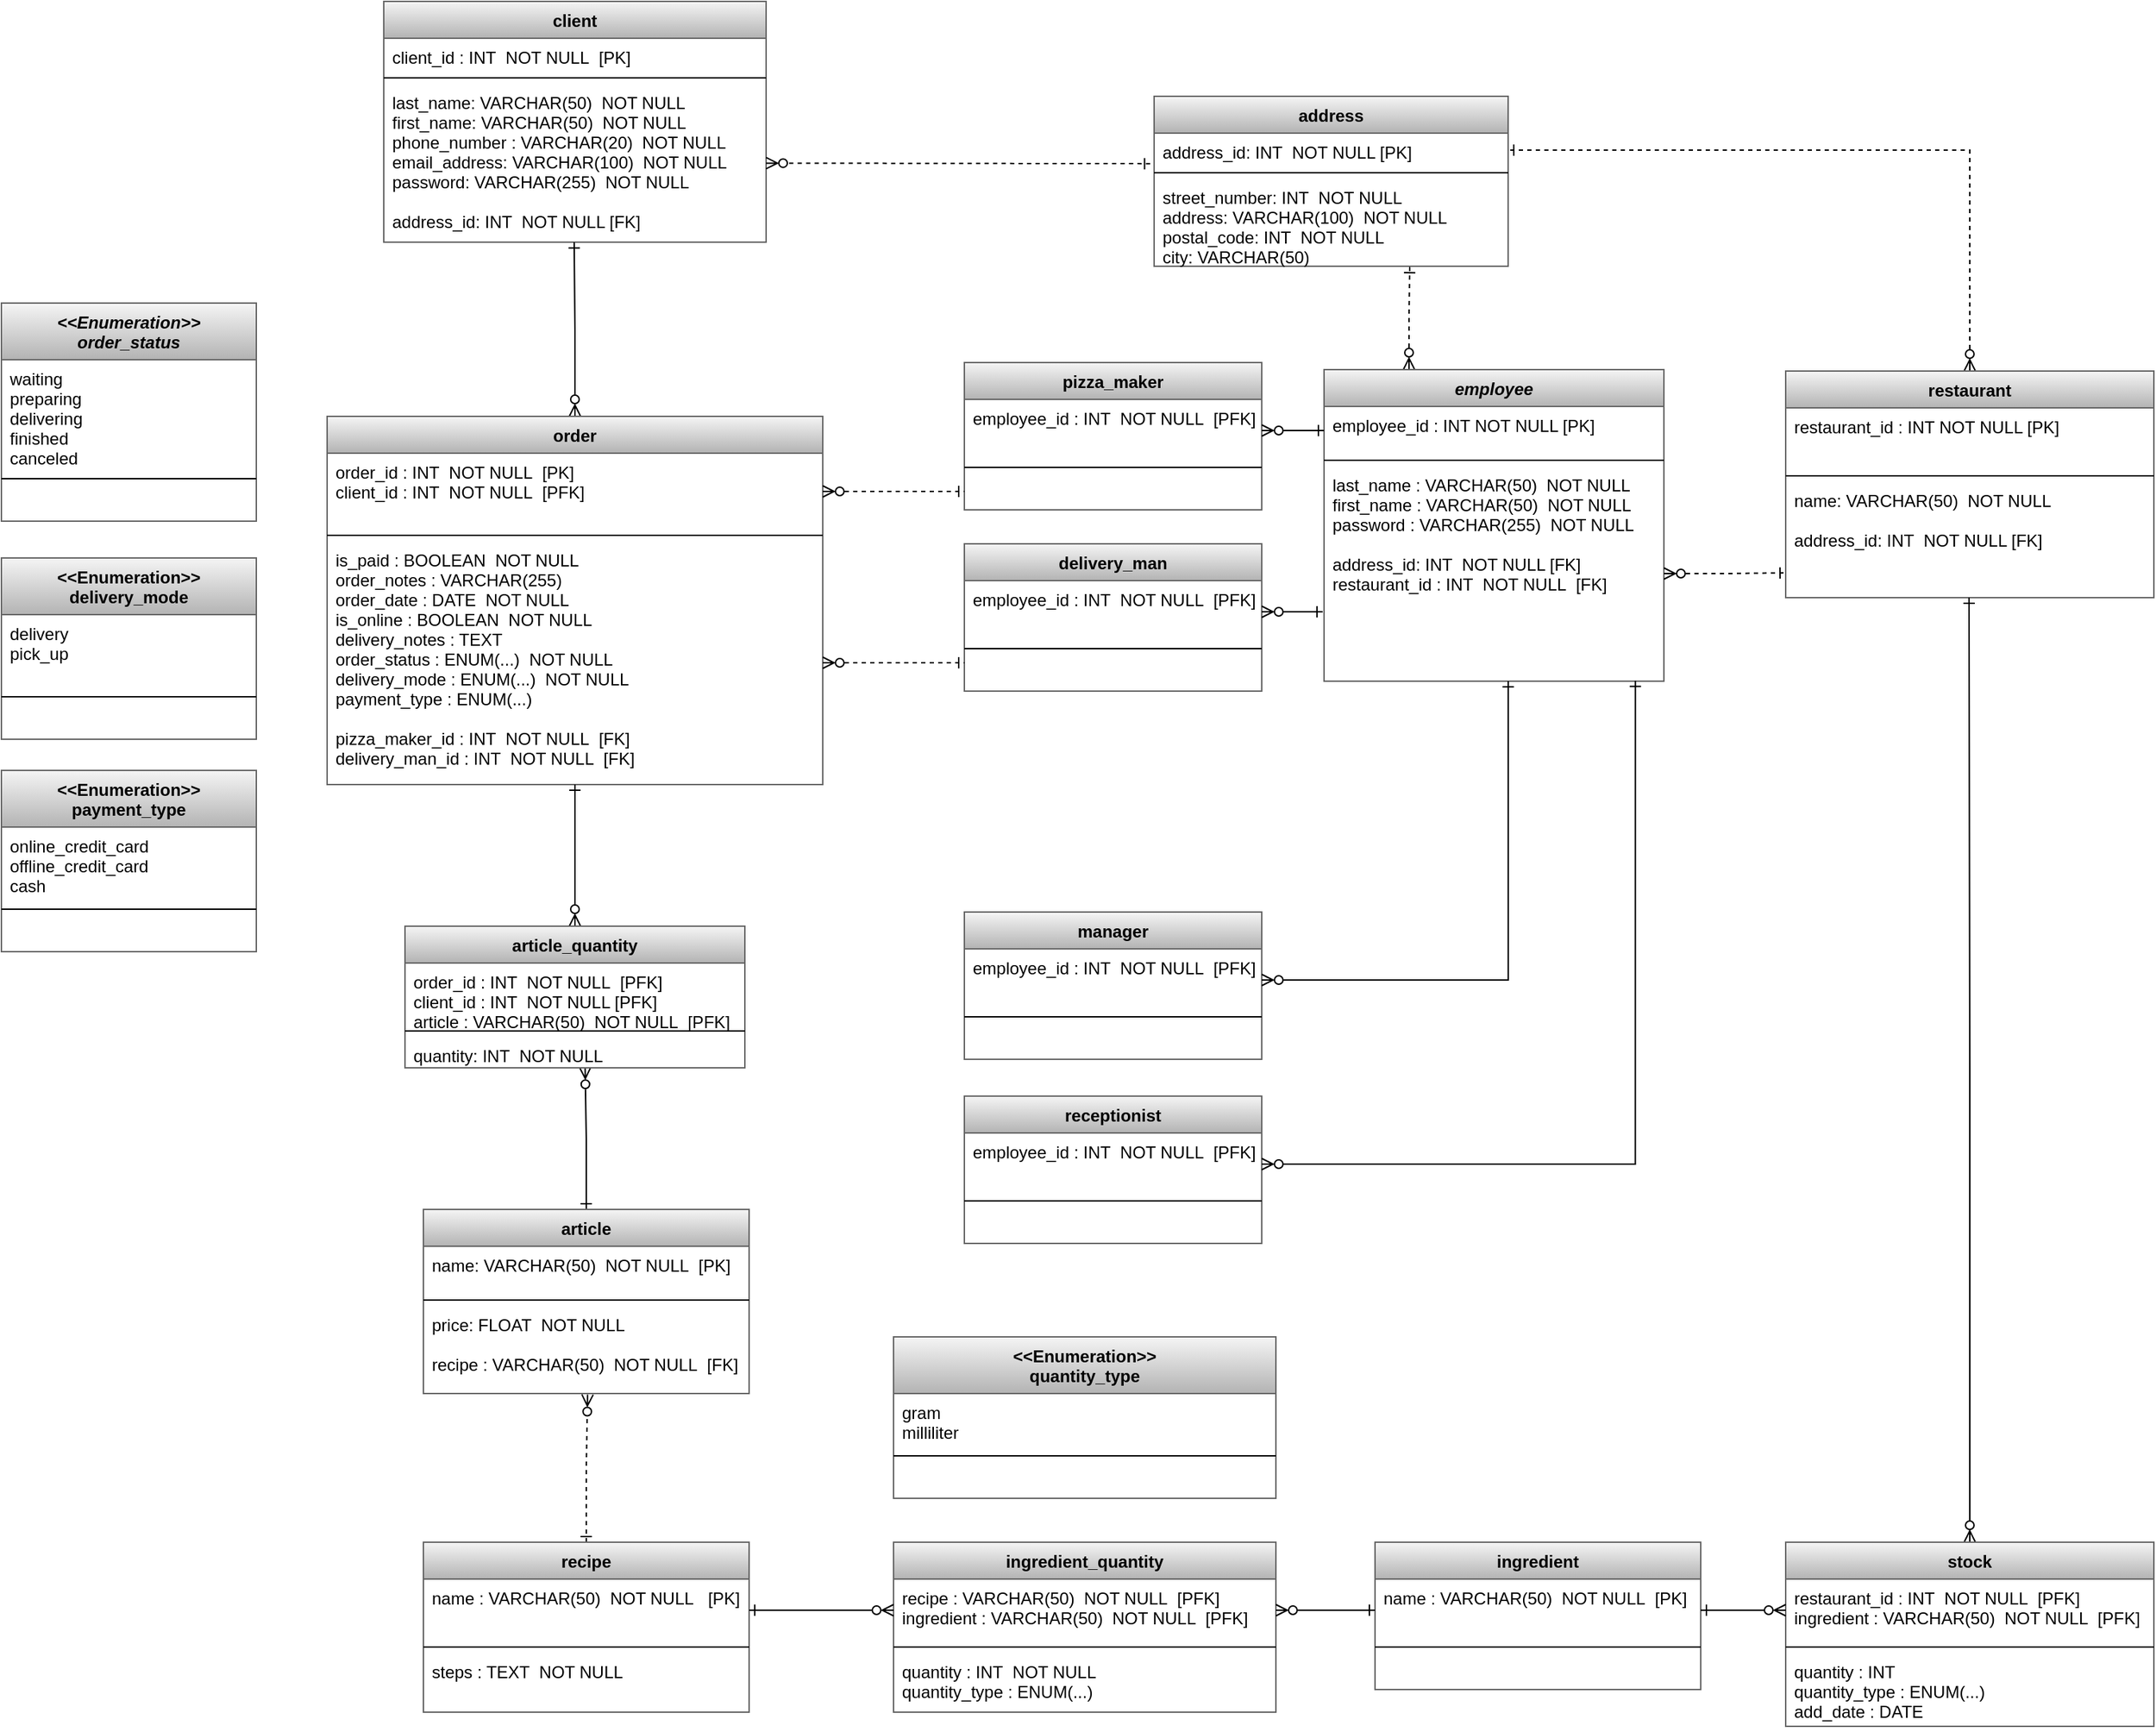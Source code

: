<mxfile version="20.2.6" type="device"><diagram id="4pZE0eaLuYek-F89iUta" name="Page-1"><mxGraphModel dx="2253" dy="794" grid="1" gridSize="10" guides="1" tooltips="1" connect="1" arrows="1" fold="1" page="1" pageScale="1" pageWidth="827" pageHeight="1169" math="0" shadow="0"><root><mxCell id="0"/><mxCell id="1" parent="0"/><mxCell id="tlW0djvK44GhxYyLrSYD-18" value="client" style="swimlane;fontStyle=1;align=center;verticalAlign=top;childLayout=stackLayout;horizontal=1;startSize=26;horizontalStack=0;resizeParent=1;resizeParentMax=0;resizeLast=0;collapsible=1;marginBottom=0;fillColor=#f5f5f5;gradientColor=#b3b3b3;strokeColor=#666666;" parent="1" vertex="1"><mxGeometry x="-540" y="37" width="270" height="170" as="geometry"/></mxCell><mxCell id="tlW0djvK44GhxYyLrSYD-19" value="client_id : INT  NOT NULL  [PK]" style="text;strokeColor=none;fillColor=none;align=left;verticalAlign=top;spacingLeft=4;spacingRight=4;overflow=hidden;rotatable=0;points=[[0,0.5],[1,0.5]];portConstraint=eastwest;" parent="tlW0djvK44GhxYyLrSYD-18" vertex="1"><mxGeometry y="26" width="270" height="24" as="geometry"/></mxCell><mxCell id="tlW0djvK44GhxYyLrSYD-20" value="" style="line;strokeWidth=1;fillColor=none;align=left;verticalAlign=middle;spacingTop=-1;spacingLeft=3;spacingRight=3;rotatable=0;labelPosition=right;points=[];portConstraint=eastwest;" parent="tlW0djvK44GhxYyLrSYD-18" vertex="1"><mxGeometry y="50" width="270" height="8" as="geometry"/></mxCell><mxCell id="tlW0djvK44GhxYyLrSYD-21" value="last_name: VARCHAR(50)  NOT NULL&#10;first_name: VARCHAR(50)  NOT NULL&#10;phone_number : VARCHAR(20)  NOT NULL&#10;email_address: VARCHAR(100)  NOT NULL&#10;password: VARCHAR(255)  NOT NULL&#10;&#10;address_id: INT  NOT NULL [FK]" style="text;strokeColor=none;fillColor=none;align=left;verticalAlign=top;spacingLeft=4;spacingRight=4;overflow=hidden;rotatable=0;points=[[0,0.5],[1,0.5]];portConstraint=eastwest;" parent="tlW0djvK44GhxYyLrSYD-18" vertex="1"><mxGeometry y="58" width="270" height="112" as="geometry"/></mxCell><mxCell id="YXLJD_VavkNt5PV0fLGa-75" style="edgeStyle=orthogonalEdgeStyle;rounded=0;orthogonalLoop=1;jettySize=auto;html=1;exitX=0.25;exitY=0;exitDx=0;exitDy=0;entryX=0.722;entryY=1.009;entryDx=0;entryDy=0;entryPerimeter=0;startArrow=ERzeroToMany;startFill=0;endArrow=ERone;endFill=0;dashed=1;" parent="1" source="tlW0djvK44GhxYyLrSYD-23" target="tlW0djvK44GhxYyLrSYD-88" edge="1"><mxGeometry relative="1" as="geometry"/></mxCell><mxCell id="tlW0djvK44GhxYyLrSYD-23" value="employee" style="swimlane;fontStyle=3;align=center;verticalAlign=top;childLayout=stackLayout;horizontal=1;startSize=26;horizontalStack=0;resizeParent=1;resizeParentMax=0;resizeLast=0;collapsible=1;marginBottom=0;fillColor=#f5f5f5;gradientColor=#b3b3b3;strokeColor=#666666;" parent="1" vertex="1"><mxGeometry x="124" y="297" width="240" height="220" as="geometry"><mxRectangle x="340" y="87" width="80" height="26" as="alternateBounds"/></mxGeometry></mxCell><mxCell id="tlW0djvK44GhxYyLrSYD-24" value="employee_id : INT NOT NULL [PK]" style="text;strokeColor=none;fillColor=none;align=left;verticalAlign=top;spacingLeft=4;spacingRight=4;overflow=hidden;rotatable=0;points=[[0,0.5],[1,0.5]];portConstraint=eastwest;" parent="tlW0djvK44GhxYyLrSYD-23" vertex="1"><mxGeometry y="26" width="240" height="34" as="geometry"/></mxCell><mxCell id="tlW0djvK44GhxYyLrSYD-25" value="" style="line;strokeWidth=1;fillColor=none;align=left;verticalAlign=middle;spacingTop=-1;spacingLeft=3;spacingRight=3;rotatable=0;labelPosition=right;points=[];portConstraint=eastwest;" parent="tlW0djvK44GhxYyLrSYD-23" vertex="1"><mxGeometry y="60" width="240" height="8" as="geometry"/></mxCell><mxCell id="tlW0djvK44GhxYyLrSYD-26" value="last_name : VARCHAR(50)  NOT NULL&#10;first_name : VARCHAR(50)  NOT NULL&#10;password : VARCHAR(255)  NOT NULL&#10;&#10;address_id: INT  NOT NULL [FK]&#10;restaurant_id : INT  NOT NULL  [FK]&#10;" style="text;strokeColor=none;fillColor=none;align=left;verticalAlign=top;spacingLeft=4;spacingRight=4;overflow=hidden;rotatable=0;points=[[0,0.5],[1,0.5]];portConstraint=eastwest;" parent="tlW0djvK44GhxYyLrSYD-23" vertex="1"><mxGeometry y="68" width="240" height="152" as="geometry"/></mxCell><mxCell id="YXLJD_VavkNt5PV0fLGa-41" style="edgeStyle=orthogonalEdgeStyle;rounded=0;orthogonalLoop=1;jettySize=auto;html=1;exitX=0.5;exitY=0;exitDx=0;exitDy=0;entryX=0.498;entryY=1.001;entryDx=0;entryDy=0;entryPerimeter=0;startArrow=ERzeroToMany;startFill=0;endArrow=ERone;endFill=0;" parent="1" source="tlW0djvK44GhxYyLrSYD-27" target="tlW0djvK44GhxYyLrSYD-21" edge="1"><mxGeometry relative="1" as="geometry"/></mxCell><mxCell id="tlW0djvK44GhxYyLrSYD-27" value="order" style="swimlane;fontStyle=1;align=center;verticalAlign=top;childLayout=stackLayout;horizontal=1;startSize=26;horizontalStack=0;resizeParent=1;resizeParentMax=0;resizeLast=0;collapsible=1;marginBottom=0;fillColor=#f5f5f5;gradientColor=#b3b3b3;strokeColor=#666666;" parent="1" vertex="1"><mxGeometry x="-580" y="330" width="350" height="260" as="geometry"/></mxCell><mxCell id="tlW0djvK44GhxYyLrSYD-28" value="order_id : INT  NOT NULL  [PK]&#10;client_id : INT  NOT NULL  [PFK]" style="text;strokeColor=none;fillColor=none;align=left;verticalAlign=top;spacingLeft=4;spacingRight=4;overflow=hidden;rotatable=0;points=[[0,0.5],[1,0.5]];portConstraint=eastwest;" parent="tlW0djvK44GhxYyLrSYD-27" vertex="1"><mxGeometry y="26" width="350" height="54" as="geometry"/></mxCell><mxCell id="tlW0djvK44GhxYyLrSYD-29" value="" style="line;strokeWidth=1;fillColor=none;align=left;verticalAlign=middle;spacingTop=-1;spacingLeft=3;spacingRight=3;rotatable=0;labelPosition=right;points=[];portConstraint=eastwest;" parent="tlW0djvK44GhxYyLrSYD-27" vertex="1"><mxGeometry y="80" width="350" height="8" as="geometry"/></mxCell><mxCell id="tlW0djvK44GhxYyLrSYD-30" value="is_paid : BOOLEAN  NOT NULL&#10;order_notes : VARCHAR(255)&#10;order_date : DATE  NOT NULL&#10;is_online : BOOLEAN  NOT NULL&#10;delivery_notes : TEXT&#10;order_status : ENUM(...)  NOT NULL&#10;delivery_mode : ENUM(...)  NOT NULL&#10;payment_type : ENUM(...)&#10;&#10;pizza_maker_id : INT  NOT NULL  [FK]&#10;delivery_man_id : INT  NOT NULL  [FK]" style="text;strokeColor=none;fillColor=none;align=left;verticalAlign=top;spacingLeft=4;spacingRight=4;overflow=hidden;rotatable=0;points=[[0,0.5],[1,0.5]];portConstraint=eastwest;" parent="tlW0djvK44GhxYyLrSYD-27" vertex="1"><mxGeometry y="88" width="350" height="172" as="geometry"/></mxCell><mxCell id="tlW0djvK44GhxYyLrSYD-31" value="&lt;&lt;Enumeration&gt;&gt;&#10;payment_type" style="swimlane;fontStyle=1;align=center;verticalAlign=top;childLayout=stackLayout;horizontal=1;startSize=40;horizontalStack=0;resizeParent=1;resizeParentMax=0;resizeLast=0;collapsible=1;marginBottom=0;fillColor=#f5f5f5;gradientColor=#b3b3b3;strokeColor=#666666;" parent="1" vertex="1"><mxGeometry x="-810" y="580" width="180" height="128" as="geometry"/></mxCell><mxCell id="tlW0djvK44GhxYyLrSYD-32" value="online_credit_card&#10;offline_credit_card&#10;cash" style="text;strokeColor=none;fillColor=none;align=left;verticalAlign=top;spacingLeft=4;spacingRight=4;overflow=hidden;rotatable=0;points=[[0,0.5],[1,0.5]];portConstraint=eastwest;" parent="tlW0djvK44GhxYyLrSYD-31" vertex="1"><mxGeometry y="40" width="180" height="54" as="geometry"/></mxCell><mxCell id="tlW0djvK44GhxYyLrSYD-33" value="" style="line;strokeWidth=1;fillColor=none;align=left;verticalAlign=middle;spacingTop=-1;spacingLeft=3;spacingRight=3;rotatable=0;labelPosition=right;points=[];portConstraint=eastwest;" parent="tlW0djvK44GhxYyLrSYD-31" vertex="1"><mxGeometry y="94" width="180" height="8" as="geometry"/></mxCell><mxCell id="tlW0djvK44GhxYyLrSYD-34" value=" " style="text;strokeColor=none;fillColor=none;align=left;verticalAlign=top;spacingLeft=4;spacingRight=4;overflow=hidden;rotatable=0;points=[[0,0.5],[1,0.5]];portConstraint=eastwest;" parent="tlW0djvK44GhxYyLrSYD-31" vertex="1"><mxGeometry y="102" width="180" height="26" as="geometry"/></mxCell><mxCell id="YXLJD_VavkNt5PV0fLGa-74" style="edgeStyle=orthogonalEdgeStyle;rounded=0;orthogonalLoop=1;jettySize=auto;html=1;exitX=0.5;exitY=0;exitDx=0;exitDy=0;entryX=0.53;entryY=0.982;entryDx=0;entryDy=0;entryPerimeter=0;startArrow=ERone;startFill=0;endArrow=ERzeroToMany;endFill=0;" parent="1" source="tlW0djvK44GhxYyLrSYD-35" target="YXLJD_VavkNt5PV0fLGa-7" edge="1"><mxGeometry relative="1" as="geometry"/></mxCell><mxCell id="tlW0djvK44GhxYyLrSYD-35" value="article" style="swimlane;fontStyle=1;align=center;verticalAlign=top;childLayout=stackLayout;horizontal=1;startSize=26;horizontalStack=0;resizeParent=1;resizeParentMax=0;resizeLast=0;collapsible=1;marginBottom=0;fillColor=#f5f5f5;gradientColor=#b3b3b3;strokeColor=#666666;" parent="1" vertex="1"><mxGeometry x="-512" y="890" width="230" height="130" as="geometry"/></mxCell><mxCell id="tlW0djvK44GhxYyLrSYD-36" value="name: VARCHAR(50)  NOT NULL  [PK]&#10;" style="text;strokeColor=none;fillColor=none;align=left;verticalAlign=top;spacingLeft=4;spacingRight=4;overflow=hidden;rotatable=0;points=[[0,0.5],[1,0.5]];portConstraint=eastwest;" parent="tlW0djvK44GhxYyLrSYD-35" vertex="1"><mxGeometry y="26" width="230" height="34" as="geometry"/></mxCell><mxCell id="tlW0djvK44GhxYyLrSYD-37" value="" style="line;strokeWidth=1;fillColor=none;align=left;verticalAlign=middle;spacingTop=-1;spacingLeft=3;spacingRight=3;rotatable=0;labelPosition=right;points=[];portConstraint=eastwest;" parent="tlW0djvK44GhxYyLrSYD-35" vertex="1"><mxGeometry y="60" width="230" height="8" as="geometry"/></mxCell><mxCell id="tlW0djvK44GhxYyLrSYD-38" value="price: FLOAT  NOT NULL&#10;&#10;recipe : VARCHAR(50)  NOT NULL  [FK]" style="text;strokeColor=none;fillColor=none;align=left;verticalAlign=top;spacingLeft=4;spacingRight=4;overflow=hidden;rotatable=0;points=[[0,0.5],[1,0.5]];portConstraint=eastwest;" parent="tlW0djvK44GhxYyLrSYD-35" vertex="1"><mxGeometry y="68" width="230" height="62" as="geometry"/></mxCell><mxCell id="YXLJD_VavkNt5PV0fLGa-2" style="edgeStyle=orthogonalEdgeStyle;rounded=0;orthogonalLoop=1;jettySize=auto;html=1;exitX=0.5;exitY=0;exitDx=0;exitDy=0;entryX=1;entryY=0.5;entryDx=0;entryDy=0;endArrow=ERone;endFill=0;startArrow=ERzeroToMany;startFill=0;dashed=1;" parent="1" source="tlW0djvK44GhxYyLrSYD-40" target="tlW0djvK44GhxYyLrSYD-86" edge="1"><mxGeometry relative="1" as="geometry"/></mxCell><mxCell id="tlW0djvK44GhxYyLrSYD-40" value="restaurant" style="swimlane;fontStyle=1;align=center;verticalAlign=top;childLayout=stackLayout;horizontal=1;startSize=26;horizontalStack=0;resizeParent=1;resizeParentMax=0;resizeLast=0;collapsible=1;marginBottom=0;fillColor=#f5f5f5;gradientColor=#b3b3b3;strokeColor=#666666;" parent="1" vertex="1"><mxGeometry x="450" y="298" width="260" height="160" as="geometry"/></mxCell><mxCell id="tlW0djvK44GhxYyLrSYD-41" value="restaurant_id : INT NOT NULL [PK]" style="text;strokeColor=none;fillColor=none;align=left;verticalAlign=top;spacingLeft=4;spacingRight=4;overflow=hidden;rotatable=0;points=[[0,0.5],[1,0.5]];portConstraint=eastwest;" parent="tlW0djvK44GhxYyLrSYD-40" vertex="1"><mxGeometry y="26" width="260" height="44" as="geometry"/></mxCell><mxCell id="tlW0djvK44GhxYyLrSYD-42" value="" style="line;strokeWidth=1;fillColor=none;align=left;verticalAlign=middle;spacingTop=-1;spacingLeft=3;spacingRight=3;rotatable=0;labelPosition=right;points=[];portConstraint=eastwest;" parent="tlW0djvK44GhxYyLrSYD-40" vertex="1"><mxGeometry y="70" width="260" height="8" as="geometry"/></mxCell><mxCell id="tlW0djvK44GhxYyLrSYD-43" value="name: VARCHAR(50)  NOT NULL&#10;&#10;address_id: INT  NOT NULL [FK]&#10;" style="text;strokeColor=none;fillColor=none;align=left;verticalAlign=top;spacingLeft=4;spacingRight=4;overflow=hidden;rotatable=0;points=[[0,0.5],[1,0.5]];portConstraint=eastwest;" parent="tlW0djvK44GhxYyLrSYD-40" vertex="1"><mxGeometry y="78" width="260" height="82" as="geometry"/></mxCell><mxCell id="YXLJD_VavkNt5PV0fLGa-3" style="edgeStyle=orthogonalEdgeStyle;rounded=0;orthogonalLoop=1;jettySize=auto;html=1;exitX=0.5;exitY=0;exitDx=0;exitDy=0;entryX=0.504;entryY=1.012;entryDx=0;entryDy=0;entryPerimeter=0;dashed=1;startArrow=ERone;startFill=0;endArrow=ERzeroToMany;endFill=0;" parent="1" source="tlW0djvK44GhxYyLrSYD-81" target="tlW0djvK44GhxYyLrSYD-38" edge="1"><mxGeometry relative="1" as="geometry"/></mxCell><mxCell id="tlW0djvK44GhxYyLrSYD-81" value="recipe" style="swimlane;fontStyle=1;align=center;verticalAlign=top;childLayout=stackLayout;horizontal=1;startSize=26;horizontalStack=0;resizeParent=1;resizeParentMax=0;resizeLast=0;collapsible=1;marginBottom=0;fillColor=#f5f5f5;gradientColor=#b3b3b3;strokeColor=#666666;" parent="1" vertex="1"><mxGeometry x="-512" y="1125" width="230" height="120" as="geometry"/></mxCell><mxCell id="tlW0djvK44GhxYyLrSYD-82" value="name : VARCHAR(50)  NOT NULL   [PK]&#10;" style="text;strokeColor=none;fillColor=none;align=left;verticalAlign=top;spacingLeft=4;spacingRight=4;overflow=hidden;rotatable=0;points=[[0,0.5],[1,0.5]];portConstraint=eastwest;" parent="tlW0djvK44GhxYyLrSYD-81" vertex="1"><mxGeometry y="26" width="230" height="44" as="geometry"/></mxCell><mxCell id="tlW0djvK44GhxYyLrSYD-83" value="" style="line;strokeWidth=1;fillColor=none;align=left;verticalAlign=middle;spacingTop=-1;spacingLeft=3;spacingRight=3;rotatable=0;labelPosition=right;points=[];portConstraint=eastwest;" parent="tlW0djvK44GhxYyLrSYD-81" vertex="1"><mxGeometry y="70" width="230" height="8" as="geometry"/></mxCell><mxCell id="tlW0djvK44GhxYyLrSYD-84" value="steps : TEXT  NOT NULL" style="text;strokeColor=none;fillColor=none;align=left;verticalAlign=top;spacingLeft=4;spacingRight=4;overflow=hidden;rotatable=0;points=[[0,0.5],[1,0.5]];portConstraint=eastwest;" parent="tlW0djvK44GhxYyLrSYD-81" vertex="1"><mxGeometry y="78" width="230" height="42" as="geometry"/></mxCell><mxCell id="tlW0djvK44GhxYyLrSYD-85" value="address" style="swimlane;fontStyle=1;align=center;verticalAlign=top;childLayout=stackLayout;horizontal=1;startSize=26;horizontalStack=0;resizeParent=1;resizeParentMax=0;resizeLast=0;collapsible=1;marginBottom=0;fillColor=#f5f5f5;gradientColor=#b3b3b3;strokeColor=#666666;" parent="1" vertex="1"><mxGeometry x="4" y="104" width="250" height="120" as="geometry"/></mxCell><mxCell id="tlW0djvK44GhxYyLrSYD-86" value="address_id: INT  NOT NULL [PK]" style="text;strokeColor=none;fillColor=none;align=left;verticalAlign=top;spacingLeft=4;spacingRight=4;overflow=hidden;rotatable=0;points=[[0,0.5],[1,0.5]];portConstraint=eastwest;" parent="tlW0djvK44GhxYyLrSYD-85" vertex="1"><mxGeometry y="26" width="250" height="24" as="geometry"/></mxCell><mxCell id="tlW0djvK44GhxYyLrSYD-87" value="" style="line;strokeWidth=1;fillColor=none;align=left;verticalAlign=middle;spacingTop=-1;spacingLeft=3;spacingRight=3;rotatable=0;labelPosition=right;points=[];portConstraint=eastwest;" parent="tlW0djvK44GhxYyLrSYD-85" vertex="1"><mxGeometry y="50" width="250" height="8" as="geometry"/></mxCell><mxCell id="tlW0djvK44GhxYyLrSYD-88" value="street_number: INT  NOT NULL&#10;address: VARCHAR(100)  NOT NULL&#10;postal_code: INT  NOT NULL&#10;city: VARCHAR(50)" style="text;strokeColor=none;fillColor=none;align=left;verticalAlign=top;spacingLeft=4;spacingRight=4;overflow=hidden;rotatable=0;points=[[0,0.5],[1,0.5]];portConstraint=eastwest;" parent="tlW0djvK44GhxYyLrSYD-85" vertex="1"><mxGeometry y="58" width="250" height="62" as="geometry"/></mxCell><mxCell id="tlW0djvK44GhxYyLrSYD-89" value="" style="endArrow=ERzeroToMany;html=1;rounded=0;dashed=1;endFill=0;startArrow=ERone;startFill=0;exitX=-0.011;exitY=0.899;exitDx=0;exitDy=0;exitPerimeter=0;" parent="1" source="tlW0djvK44GhxYyLrSYD-86" target="tlW0djvK44GhxYyLrSYD-21" edge="1"><mxGeometry width="50" height="50" relative="1" as="geometry"><mxPoint x="-10" y="150" as="sourcePoint"/><mxPoint x="290" y="310" as="targetPoint"/></mxGeometry></mxCell><mxCell id="tlW0djvK44GhxYyLrSYD-114" value="ingredient" style="swimlane;fontStyle=1;align=center;verticalAlign=top;childLayout=stackLayout;horizontal=1;startSize=26;horizontalStack=0;resizeParent=1;resizeParentMax=0;resizeLast=0;collapsible=1;marginBottom=0;fillColor=#f5f5f5;gradientColor=#b3b3b3;strokeColor=#666666;" parent="1" vertex="1"><mxGeometry x="160" y="1125" width="230" height="104" as="geometry"/></mxCell><mxCell id="tlW0djvK44GhxYyLrSYD-115" value="name : VARCHAR(50)  NOT NULL  [PK]" style="text;strokeColor=none;fillColor=none;align=left;verticalAlign=top;spacingLeft=4;spacingRight=4;overflow=hidden;rotatable=0;points=[[0,0.5],[1,0.5]];portConstraint=eastwest;" parent="tlW0djvK44GhxYyLrSYD-114" vertex="1"><mxGeometry y="26" width="230" height="44" as="geometry"/></mxCell><mxCell id="tlW0djvK44GhxYyLrSYD-116" value="" style="line;strokeWidth=1;fillColor=none;align=left;verticalAlign=middle;spacingTop=-1;spacingLeft=3;spacingRight=3;rotatable=0;labelPosition=right;points=[];portConstraint=eastwest;" parent="tlW0djvK44GhxYyLrSYD-114" vertex="1"><mxGeometry y="70" width="230" height="8" as="geometry"/></mxCell><mxCell id="tlW0djvK44GhxYyLrSYD-117" value=" " style="text;strokeColor=none;fillColor=none;align=left;verticalAlign=top;spacingLeft=4;spacingRight=4;overflow=hidden;rotatable=0;points=[[0,0.5],[1,0.5]];portConstraint=eastwest;" parent="tlW0djvK44GhxYyLrSYD-114" vertex="1"><mxGeometry y="78" width="230" height="26" as="geometry"/></mxCell><mxCell id="YXLJD_VavkNt5PV0fLGa-10" style="edgeStyle=orthogonalEdgeStyle;rounded=0;orthogonalLoop=1;jettySize=auto;html=1;exitX=0.5;exitY=0;exitDx=0;exitDy=0;startArrow=ERzeroToMany;startFill=0;endArrow=ERone;endFill=0;" parent="1" source="YXLJD_VavkNt5PV0fLGa-4" target="tlW0djvK44GhxYyLrSYD-27" edge="1"><mxGeometry relative="1" as="geometry"/></mxCell><mxCell id="YXLJD_VavkNt5PV0fLGa-4" value="article_quantity" style="swimlane;fontStyle=1;align=center;verticalAlign=top;childLayout=stackLayout;horizontal=1;startSize=26;horizontalStack=0;resizeParent=1;resizeParentMax=0;resizeLast=0;collapsible=1;marginBottom=0;fillColor=#f5f5f5;gradientColor=#b3b3b3;strokeColor=#666666;" parent="1" vertex="1"><mxGeometry x="-525" y="690" width="240" height="100" as="geometry"/></mxCell><mxCell id="YXLJD_VavkNt5PV0fLGa-5" value="order_id : INT  NOT NULL  [PFK]&#10;client_id : INT  NOT NULL [PFK]&#10;article : VARCHAR(50)  NOT NULL  [PFK]&#10;" style="text;strokeColor=none;fillColor=none;align=left;verticalAlign=top;spacingLeft=4;spacingRight=4;overflow=hidden;rotatable=0;points=[[0,0.5],[1,0.5]];portConstraint=eastwest;" parent="YXLJD_VavkNt5PV0fLGa-4" vertex="1"><mxGeometry y="26" width="240" height="44" as="geometry"/></mxCell><mxCell id="YXLJD_VavkNt5PV0fLGa-6" value="" style="line;strokeWidth=1;fillColor=none;align=left;verticalAlign=middle;spacingTop=-1;spacingLeft=3;spacingRight=3;rotatable=0;labelPosition=right;points=[];portConstraint=eastwest;" parent="YXLJD_VavkNt5PV0fLGa-4" vertex="1"><mxGeometry y="70" width="240" height="8" as="geometry"/></mxCell><mxCell id="YXLJD_VavkNt5PV0fLGa-7" value="quantity: INT  NOT NULL" style="text;strokeColor=none;fillColor=none;align=left;verticalAlign=top;spacingLeft=4;spacingRight=4;overflow=hidden;rotatable=0;points=[[0,0.5],[1,0.5]];portConstraint=eastwest;" parent="YXLJD_VavkNt5PV0fLGa-4" vertex="1"><mxGeometry y="78" width="240" height="22" as="geometry"/></mxCell><mxCell id="YXLJD_VavkNt5PV0fLGa-39" style="edgeStyle=orthogonalEdgeStyle;rounded=0;orthogonalLoop=1;jettySize=auto;html=1;exitX=0.5;exitY=0;exitDx=0;exitDy=0;entryX=0.498;entryY=1;entryDx=0;entryDy=0;entryPerimeter=0;startArrow=ERzeroToMany;startFill=0;endArrow=ERone;endFill=0;" parent="1" source="YXLJD_VavkNt5PV0fLGa-11" target="tlW0djvK44GhxYyLrSYD-43" edge="1"><mxGeometry relative="1" as="geometry"/></mxCell><mxCell id="YXLJD_VavkNt5PV0fLGa-11" value="stock" style="swimlane;fontStyle=1;align=center;verticalAlign=top;childLayout=stackLayout;horizontal=1;startSize=26;horizontalStack=0;resizeParent=1;resizeParentMax=0;resizeLast=0;collapsible=1;marginBottom=0;fillColor=#f5f5f5;gradientColor=#b3b3b3;strokeColor=#666666;" parent="1" vertex="1"><mxGeometry x="450" y="1125" width="260" height="130" as="geometry"/></mxCell><mxCell id="YXLJD_VavkNt5PV0fLGa-12" value="restaurant_id : INT  NOT NULL  [PFK]&#10;ingredient : VARCHAR(50)  NOT NULL  [PFK]" style="text;strokeColor=none;fillColor=none;align=left;verticalAlign=top;spacingLeft=4;spacingRight=4;overflow=hidden;rotatable=0;points=[[0,0.5],[1,0.5]];portConstraint=eastwest;" parent="YXLJD_VavkNt5PV0fLGa-11" vertex="1"><mxGeometry y="26" width="260" height="44" as="geometry"/></mxCell><mxCell id="YXLJD_VavkNt5PV0fLGa-13" value="" style="line;strokeWidth=1;fillColor=none;align=left;verticalAlign=middle;spacingTop=-1;spacingLeft=3;spacingRight=3;rotatable=0;labelPosition=right;points=[];portConstraint=eastwest;" parent="YXLJD_VavkNt5PV0fLGa-11" vertex="1"><mxGeometry y="70" width="260" height="8" as="geometry"/></mxCell><mxCell id="YXLJD_VavkNt5PV0fLGa-14" value="quantity : INT&#10;quantity_type : ENUM(...)&#10;add_date : DATE" style="text;strokeColor=none;fillColor=none;align=left;verticalAlign=top;spacingLeft=4;spacingRight=4;overflow=hidden;rotatable=0;points=[[0,0.5],[1,0.5]];portConstraint=eastwest;" parent="YXLJD_VavkNt5PV0fLGa-11" vertex="1"><mxGeometry y="78" width="260" height="52" as="geometry"/></mxCell><mxCell id="YXLJD_VavkNt5PV0fLGa-23" value="&lt;&lt;Enumeration&gt;&gt;&#10;order_status" style="swimlane;fontStyle=3;align=center;verticalAlign=top;childLayout=stackLayout;horizontal=1;startSize=40;horizontalStack=0;resizeParent=1;resizeParentMax=0;resizeLast=0;collapsible=1;marginBottom=0;fillColor=#f5f5f5;gradientColor=#b3b3b3;strokeColor=#666666;perimeterSpacing=12;" parent="1" vertex="1"><mxGeometry x="-810" y="250" width="180" height="154" as="geometry"/></mxCell><mxCell id="YXLJD_VavkNt5PV0fLGa-24" value="waiting&#10;preparing&#10;delivering&#10;finished&#10;canceled" style="text;strokeColor=none;fillColor=none;align=left;verticalAlign=top;spacingLeft=4;spacingRight=4;overflow=hidden;rotatable=0;points=[[0,0.5],[1,0.5]];portConstraint=eastwest;" parent="YXLJD_VavkNt5PV0fLGa-23" vertex="1"><mxGeometry y="40" width="180" height="80" as="geometry"/></mxCell><mxCell id="YXLJD_VavkNt5PV0fLGa-25" value="" style="line;strokeWidth=1;fillColor=none;align=left;verticalAlign=middle;spacingTop=-1;spacingLeft=3;spacingRight=3;rotatable=0;labelPosition=right;points=[];portConstraint=eastwest;" parent="YXLJD_VavkNt5PV0fLGa-23" vertex="1"><mxGeometry y="120" width="180" height="8" as="geometry"/></mxCell><mxCell id="YXLJD_VavkNt5PV0fLGa-26" value=" " style="text;strokeColor=none;fillColor=none;align=left;verticalAlign=top;spacingLeft=4;spacingRight=4;overflow=hidden;rotatable=0;points=[[0,0.5],[1,0.5]];portConstraint=eastwest;" parent="YXLJD_VavkNt5PV0fLGa-23" vertex="1"><mxGeometry y="128" width="180" height="26" as="geometry"/></mxCell><mxCell id="YXLJD_VavkNt5PV0fLGa-27" value="&lt;&lt;Enumeration&gt;&gt;&#10;delivery_mode" style="swimlane;fontStyle=1;align=center;verticalAlign=top;childLayout=stackLayout;horizontal=1;startSize=40;horizontalStack=0;resizeParent=1;resizeParentMax=0;resizeLast=0;collapsible=1;marginBottom=0;fillColor=#f5f5f5;gradientColor=#b3b3b3;strokeColor=#666666;" parent="1" vertex="1"><mxGeometry x="-810" y="430" width="180" height="128" as="geometry"/></mxCell><mxCell id="YXLJD_VavkNt5PV0fLGa-28" value="delivery&#10;pick_up" style="text;strokeColor=none;fillColor=none;align=left;verticalAlign=top;spacingLeft=4;spacingRight=4;overflow=hidden;rotatable=0;points=[[0,0.5],[1,0.5]];portConstraint=eastwest;" parent="YXLJD_VavkNt5PV0fLGa-27" vertex="1"><mxGeometry y="40" width="180" height="54" as="geometry"/></mxCell><mxCell id="YXLJD_VavkNt5PV0fLGa-29" value="" style="line;strokeWidth=1;fillColor=none;align=left;verticalAlign=middle;spacingTop=-1;spacingLeft=3;spacingRight=3;rotatable=0;labelPosition=right;points=[];portConstraint=eastwest;" parent="YXLJD_VavkNt5PV0fLGa-27" vertex="1"><mxGeometry y="94" width="180" height="8" as="geometry"/></mxCell><mxCell id="YXLJD_VavkNt5PV0fLGa-30" value=" " style="text;strokeColor=none;fillColor=none;align=left;verticalAlign=top;spacingLeft=4;spacingRight=4;overflow=hidden;rotatable=0;points=[[0,0.5],[1,0.5]];portConstraint=eastwest;" parent="YXLJD_VavkNt5PV0fLGa-27" vertex="1"><mxGeometry y="102" width="180" height="26" as="geometry"/></mxCell><mxCell id="YXLJD_VavkNt5PV0fLGa-32" value="ingredient_quantity" style="swimlane;fontStyle=1;align=center;verticalAlign=top;childLayout=stackLayout;horizontal=1;startSize=26;horizontalStack=0;resizeParent=1;resizeParentMax=0;resizeLast=0;collapsible=1;marginBottom=0;fillColor=#f5f5f5;gradientColor=#b3b3b3;strokeColor=#666666;" parent="1" vertex="1"><mxGeometry x="-180" y="1125" width="270" height="120" as="geometry"/></mxCell><mxCell id="YXLJD_VavkNt5PV0fLGa-33" value="recipe : VARCHAR(50)  NOT NULL  [PFK]&#10;ingredient : VARCHAR(50)  NOT NULL  [PFK]" style="text;strokeColor=none;fillColor=none;align=left;verticalAlign=top;spacingLeft=4;spacingRight=4;overflow=hidden;rotatable=0;points=[[0,0.5],[1,0.5]];portConstraint=eastwest;" parent="YXLJD_VavkNt5PV0fLGa-32" vertex="1"><mxGeometry y="26" width="270" height="44" as="geometry"/></mxCell><mxCell id="YXLJD_VavkNt5PV0fLGa-34" value="" style="line;strokeWidth=1;fillColor=none;align=left;verticalAlign=middle;spacingTop=-1;spacingLeft=3;spacingRight=3;rotatable=0;labelPosition=right;points=[];portConstraint=eastwest;" parent="YXLJD_VavkNt5PV0fLGa-32" vertex="1"><mxGeometry y="70" width="270" height="8" as="geometry"/></mxCell><mxCell id="YXLJD_VavkNt5PV0fLGa-35" value="quantity : INT  NOT NULL&#10;quantity_type : ENUM(...)" style="text;strokeColor=none;fillColor=none;align=left;verticalAlign=top;spacingLeft=4;spacingRight=4;overflow=hidden;rotatable=0;points=[[0,0.5],[1,0.5]];portConstraint=eastwest;" parent="YXLJD_VavkNt5PV0fLGa-32" vertex="1"><mxGeometry y="78" width="270" height="42" as="geometry"/></mxCell><mxCell id="YXLJD_VavkNt5PV0fLGa-40" style="edgeStyle=orthogonalEdgeStyle;rounded=0;orthogonalLoop=1;jettySize=auto;html=1;exitX=0;exitY=0.5;exitDx=0;exitDy=0;entryX=1;entryY=0.5;entryDx=0;entryDy=0;startArrow=ERzeroToMany;startFill=0;endArrow=ERone;endFill=0;" parent="1" source="YXLJD_VavkNt5PV0fLGa-12" target="tlW0djvK44GhxYyLrSYD-115" edge="1"><mxGeometry relative="1" as="geometry"/></mxCell><mxCell id="YXLJD_VavkNt5PV0fLGa-42" value="pizza_maker" style="swimlane;fontStyle=1;align=center;verticalAlign=top;childLayout=stackLayout;horizontal=1;startSize=26;horizontalStack=0;resizeParent=1;resizeParentMax=0;resizeLast=0;collapsible=1;marginBottom=0;fillColor=#f5f5f5;gradientColor=#b3b3b3;strokeColor=#666666;" parent="1" vertex="1"><mxGeometry x="-130" y="292" width="210" height="104" as="geometry"/></mxCell><mxCell id="YXLJD_VavkNt5PV0fLGa-43" value="employee_id : INT  NOT NULL  [PFK]" style="text;strokeColor=none;fillColor=none;align=left;verticalAlign=top;spacingLeft=4;spacingRight=4;overflow=hidden;rotatable=0;points=[[0,0.5],[1,0.5]];portConstraint=eastwest;" parent="YXLJD_VavkNt5PV0fLGa-42" vertex="1"><mxGeometry y="26" width="210" height="44" as="geometry"/></mxCell><mxCell id="YXLJD_VavkNt5PV0fLGa-44" value="" style="line;strokeWidth=1;fillColor=none;align=left;verticalAlign=middle;spacingTop=-1;spacingLeft=3;spacingRight=3;rotatable=0;labelPosition=right;points=[];portConstraint=eastwest;" parent="YXLJD_VavkNt5PV0fLGa-42" vertex="1"><mxGeometry y="70" width="210" height="8" as="geometry"/></mxCell><mxCell id="YXLJD_VavkNt5PV0fLGa-45" value=" " style="text;strokeColor=none;fillColor=none;align=left;verticalAlign=top;spacingLeft=4;spacingRight=4;overflow=hidden;rotatable=0;points=[[0,0.5],[1,0.5]];portConstraint=eastwest;" parent="YXLJD_VavkNt5PV0fLGa-42" vertex="1"><mxGeometry y="78" width="210" height="26" as="geometry"/></mxCell><mxCell id="YXLJD_VavkNt5PV0fLGa-46" value="delivery_man" style="swimlane;fontStyle=1;align=center;verticalAlign=top;childLayout=stackLayout;horizontal=1;startSize=26;horizontalStack=0;resizeParent=1;resizeParentMax=0;resizeLast=0;collapsible=1;marginBottom=0;fillColor=#f5f5f5;gradientColor=#b3b3b3;strokeColor=#666666;" parent="1" vertex="1"><mxGeometry x="-130" y="420" width="210" height="104" as="geometry"/></mxCell><mxCell id="YXLJD_VavkNt5PV0fLGa-47" value="employee_id : INT  NOT NULL  [PFK]" style="text;strokeColor=none;fillColor=none;align=left;verticalAlign=top;spacingLeft=4;spacingRight=4;overflow=hidden;rotatable=0;points=[[0,0.5],[1,0.5]];portConstraint=eastwest;" parent="YXLJD_VavkNt5PV0fLGa-46" vertex="1"><mxGeometry y="26" width="210" height="44" as="geometry"/></mxCell><mxCell id="YXLJD_VavkNt5PV0fLGa-48" value="" style="line;strokeWidth=1;fillColor=none;align=left;verticalAlign=middle;spacingTop=-1;spacingLeft=3;spacingRight=3;rotatable=0;labelPosition=right;points=[];portConstraint=eastwest;" parent="YXLJD_VavkNt5PV0fLGa-46" vertex="1"><mxGeometry y="70" width="210" height="8" as="geometry"/></mxCell><mxCell id="YXLJD_VavkNt5PV0fLGa-49" value=" " style="text;strokeColor=none;fillColor=none;align=left;verticalAlign=top;spacingLeft=4;spacingRight=4;overflow=hidden;rotatable=0;points=[[0,0.5],[1,0.5]];portConstraint=eastwest;" parent="YXLJD_VavkNt5PV0fLGa-46" vertex="1"><mxGeometry y="78" width="210" height="26" as="geometry"/></mxCell><mxCell id="YXLJD_VavkNt5PV0fLGa-54" value="manager" style="swimlane;fontStyle=1;align=center;verticalAlign=top;childLayout=stackLayout;horizontal=1;startSize=26;horizontalStack=0;resizeParent=1;resizeParentMax=0;resizeLast=0;collapsible=1;marginBottom=0;fillColor=#f5f5f5;gradientColor=#b3b3b3;strokeColor=#666666;" parent="1" vertex="1"><mxGeometry x="-130" y="680" width="210" height="104" as="geometry"/></mxCell><mxCell id="YXLJD_VavkNt5PV0fLGa-55" value="employee_id : INT  NOT NULL  [PFK]" style="text;strokeColor=none;fillColor=none;align=left;verticalAlign=top;spacingLeft=4;spacingRight=4;overflow=hidden;rotatable=0;points=[[0,0.5],[1,0.5]];portConstraint=eastwest;" parent="YXLJD_VavkNt5PV0fLGa-54" vertex="1"><mxGeometry y="26" width="210" height="44" as="geometry"/></mxCell><mxCell id="YXLJD_VavkNt5PV0fLGa-56" value="" style="line;strokeWidth=1;fillColor=none;align=left;verticalAlign=middle;spacingTop=-1;spacingLeft=3;spacingRight=3;rotatable=0;labelPosition=right;points=[];portConstraint=eastwest;" parent="YXLJD_VavkNt5PV0fLGa-54" vertex="1"><mxGeometry y="70" width="210" height="8" as="geometry"/></mxCell><mxCell id="YXLJD_VavkNt5PV0fLGa-57" value=" " style="text;strokeColor=none;fillColor=none;align=left;verticalAlign=top;spacingLeft=4;spacingRight=4;overflow=hidden;rotatable=0;points=[[0,0.5],[1,0.5]];portConstraint=eastwest;" parent="YXLJD_VavkNt5PV0fLGa-54" vertex="1"><mxGeometry y="78" width="210" height="26" as="geometry"/></mxCell><mxCell id="YXLJD_VavkNt5PV0fLGa-58" value="receptionist" style="swimlane;fontStyle=1;align=center;verticalAlign=top;childLayout=stackLayout;horizontal=1;startSize=26;horizontalStack=0;resizeParent=1;resizeParentMax=0;resizeLast=0;collapsible=1;marginBottom=0;fillColor=#f5f5f5;gradientColor=#b3b3b3;strokeColor=#666666;" parent="1" vertex="1"><mxGeometry x="-130" y="810" width="210" height="104" as="geometry"/></mxCell><mxCell id="YXLJD_VavkNt5PV0fLGa-59" value="employee_id : INT  NOT NULL  [PFK]" style="text;strokeColor=none;fillColor=none;align=left;verticalAlign=top;spacingLeft=4;spacingRight=4;overflow=hidden;rotatable=0;points=[[0,0.5],[1,0.5]];portConstraint=eastwest;" parent="YXLJD_VavkNt5PV0fLGa-58" vertex="1"><mxGeometry y="26" width="210" height="44" as="geometry"/></mxCell><mxCell id="YXLJD_VavkNt5PV0fLGa-60" value="" style="line;strokeWidth=1;fillColor=none;align=left;verticalAlign=middle;spacingTop=-1;spacingLeft=3;spacingRight=3;rotatable=0;labelPosition=right;points=[];portConstraint=eastwest;" parent="YXLJD_VavkNt5PV0fLGa-58" vertex="1"><mxGeometry y="70" width="210" height="8" as="geometry"/></mxCell><mxCell id="YXLJD_VavkNt5PV0fLGa-61" value=" " style="text;strokeColor=none;fillColor=none;align=left;verticalAlign=top;spacingLeft=4;spacingRight=4;overflow=hidden;rotatable=0;points=[[0,0.5],[1,0.5]];portConstraint=eastwest;" parent="YXLJD_VavkNt5PV0fLGa-58" vertex="1"><mxGeometry y="78" width="210" height="26" as="geometry"/></mxCell><mxCell id="YXLJD_VavkNt5PV0fLGa-62" style="edgeStyle=orthogonalEdgeStyle;rounded=0;orthogonalLoop=1;jettySize=auto;html=1;exitX=0;exitY=0.5;exitDx=0;exitDy=0;startArrow=ERzeroToMany;startFill=0;endArrow=ERone;endFill=0;" parent="1" source="YXLJD_VavkNt5PV0fLGa-33" target="tlW0djvK44GhxYyLrSYD-82" edge="1"><mxGeometry relative="1" as="geometry"/></mxCell><mxCell id="YXLJD_VavkNt5PV0fLGa-63" style="edgeStyle=orthogonalEdgeStyle;rounded=0;orthogonalLoop=1;jettySize=auto;html=1;exitX=1;exitY=0.5;exitDx=0;exitDy=0;entryX=0;entryY=0.5;entryDx=0;entryDy=0;startArrow=ERzeroToMany;startFill=0;endArrow=ERone;endFill=0;" parent="1" source="YXLJD_VavkNt5PV0fLGa-33" target="tlW0djvK44GhxYyLrSYD-115" edge="1"><mxGeometry relative="1" as="geometry"/></mxCell><mxCell id="YXLJD_VavkNt5PV0fLGa-65" style="edgeStyle=orthogonalEdgeStyle;rounded=0;orthogonalLoop=1;jettySize=auto;html=1;exitX=1;exitY=0.5;exitDx=0;exitDy=0;entryX=0;entryY=0.787;entryDx=0;entryDy=0;entryPerimeter=0;dashed=1;startArrow=ERzeroToMany;startFill=0;endArrow=ERone;endFill=0;" parent="1" source="tlW0djvK44GhxYyLrSYD-26" target="tlW0djvK44GhxYyLrSYD-43" edge="1"><mxGeometry relative="1" as="geometry"/></mxCell><mxCell id="YXLJD_VavkNt5PV0fLGa-66" style="edgeStyle=orthogonalEdgeStyle;rounded=0;orthogonalLoop=1;jettySize=auto;html=1;exitX=1;exitY=0.5;exitDx=0;exitDy=0;entryX=0;entryY=0.5;entryDx=0;entryDy=0;startArrow=ERzeroToMany;startFill=0;endArrow=ERone;endFill=0;" parent="1" source="YXLJD_VavkNt5PV0fLGa-43" target="tlW0djvK44GhxYyLrSYD-24" edge="1"><mxGeometry relative="1" as="geometry"/></mxCell><mxCell id="YXLJD_VavkNt5PV0fLGa-72" style="edgeStyle=orthogonalEdgeStyle;rounded=0;orthogonalLoop=1;jettySize=auto;html=1;exitX=1;exitY=0.5;exitDx=0;exitDy=0;entryX=0.916;entryY=0.998;entryDx=0;entryDy=0;entryPerimeter=0;startArrow=ERzeroToMany;startFill=0;endArrow=ERone;endFill=0;" parent="1" source="YXLJD_VavkNt5PV0fLGa-59" target="tlW0djvK44GhxYyLrSYD-26" edge="1"><mxGeometry relative="1" as="geometry"/></mxCell><mxCell id="KT7e6hSd1MUuOYc6Y6Qm-2" style="edgeStyle=orthogonalEdgeStyle;rounded=0;orthogonalLoop=1;jettySize=auto;html=1;exitX=1;exitY=0.5;exitDx=0;exitDy=0;dashed=1;startArrow=ERzeroToMany;startFill=0;endArrow=ERone;endFill=0;" parent="1" source="tlW0djvK44GhxYyLrSYD-28" edge="1"><mxGeometry relative="1" as="geometry"><mxPoint x="-130" y="383" as="targetPoint"/></mxGeometry></mxCell><mxCell id="KT7e6hSd1MUuOYc6Y6Qm-5" style="edgeStyle=orthogonalEdgeStyle;rounded=0;orthogonalLoop=1;jettySize=auto;html=1;exitX=1;exitY=0.5;exitDx=0;exitDy=0;entryX=0;entryY=0.231;entryDx=0;entryDy=0;entryPerimeter=0;dashed=1;startArrow=ERzeroToMany;startFill=0;endArrow=ERone;endFill=0;" parent="1" source="tlW0djvK44GhxYyLrSYD-30" target="YXLJD_VavkNt5PV0fLGa-49" edge="1"><mxGeometry relative="1" as="geometry"/></mxCell><mxCell id="KT7e6hSd1MUuOYc6Y6Qm-13" style="edgeStyle=orthogonalEdgeStyle;rounded=0;orthogonalLoop=1;jettySize=auto;html=1;exitX=1;exitY=0.5;exitDx=0;exitDy=0;entryX=-0.004;entryY=0.678;entryDx=0;entryDy=0;entryPerimeter=0;startArrow=ERzeroToMany;startFill=0;endArrow=ERone;endFill=0;" parent="1" source="YXLJD_VavkNt5PV0fLGa-47" target="tlW0djvK44GhxYyLrSYD-26" edge="1"><mxGeometry relative="1" as="geometry"/></mxCell><mxCell id="KT7e6hSd1MUuOYc6Y6Qm-15" style="edgeStyle=orthogonalEdgeStyle;rounded=0;orthogonalLoop=1;jettySize=auto;html=1;exitX=1;exitY=0.5;exitDx=0;exitDy=0;entryX=0.542;entryY=1;entryDx=0;entryDy=0;entryPerimeter=0;startArrow=ERzeroToMany;startFill=0;endArrow=ERone;endFill=0;" parent="1" source="YXLJD_VavkNt5PV0fLGa-55" target="tlW0djvK44GhxYyLrSYD-26" edge="1"><mxGeometry relative="1" as="geometry"/></mxCell><mxCell id="36lGqGTqCXr9_wNpQoNI-1" value="&lt;&lt;Enumeration&gt;&gt;&#10;quantity_type" style="swimlane;fontStyle=1;align=center;verticalAlign=top;childLayout=stackLayout;horizontal=1;startSize=40;horizontalStack=0;resizeParent=1;resizeParentMax=0;resizeLast=0;collapsible=1;marginBottom=0;fillColor=#f5f5f5;gradientColor=#b3b3b3;strokeColor=#666666;" parent="1" vertex="1"><mxGeometry x="-180" y="980" width="270" height="114" as="geometry"/></mxCell><mxCell id="36lGqGTqCXr9_wNpQoNI-2" value="gram&#10;milliliter" style="text;strokeColor=none;fillColor=none;align=left;verticalAlign=top;spacingLeft=4;spacingRight=4;overflow=hidden;rotatable=0;points=[[0,0.5],[1,0.5]];portConstraint=eastwest;" parent="36lGqGTqCXr9_wNpQoNI-1" vertex="1"><mxGeometry y="40" width="270" height="40" as="geometry"/></mxCell><mxCell id="36lGqGTqCXr9_wNpQoNI-3" value="" style="line;strokeWidth=1;fillColor=none;align=left;verticalAlign=middle;spacingTop=-1;spacingLeft=3;spacingRight=3;rotatable=0;labelPosition=right;points=[];portConstraint=eastwest;" parent="36lGqGTqCXr9_wNpQoNI-1" vertex="1"><mxGeometry y="80" width="270" height="8" as="geometry"/></mxCell><mxCell id="36lGqGTqCXr9_wNpQoNI-4" value=" " style="text;strokeColor=none;fillColor=none;align=left;verticalAlign=top;spacingLeft=4;spacingRight=4;overflow=hidden;rotatable=0;points=[[0,0.5],[1,0.5]];portConstraint=eastwest;" parent="36lGqGTqCXr9_wNpQoNI-1" vertex="1"><mxGeometry y="88" width="270" height="26" as="geometry"/></mxCell></root></mxGraphModel></diagram></mxfile>